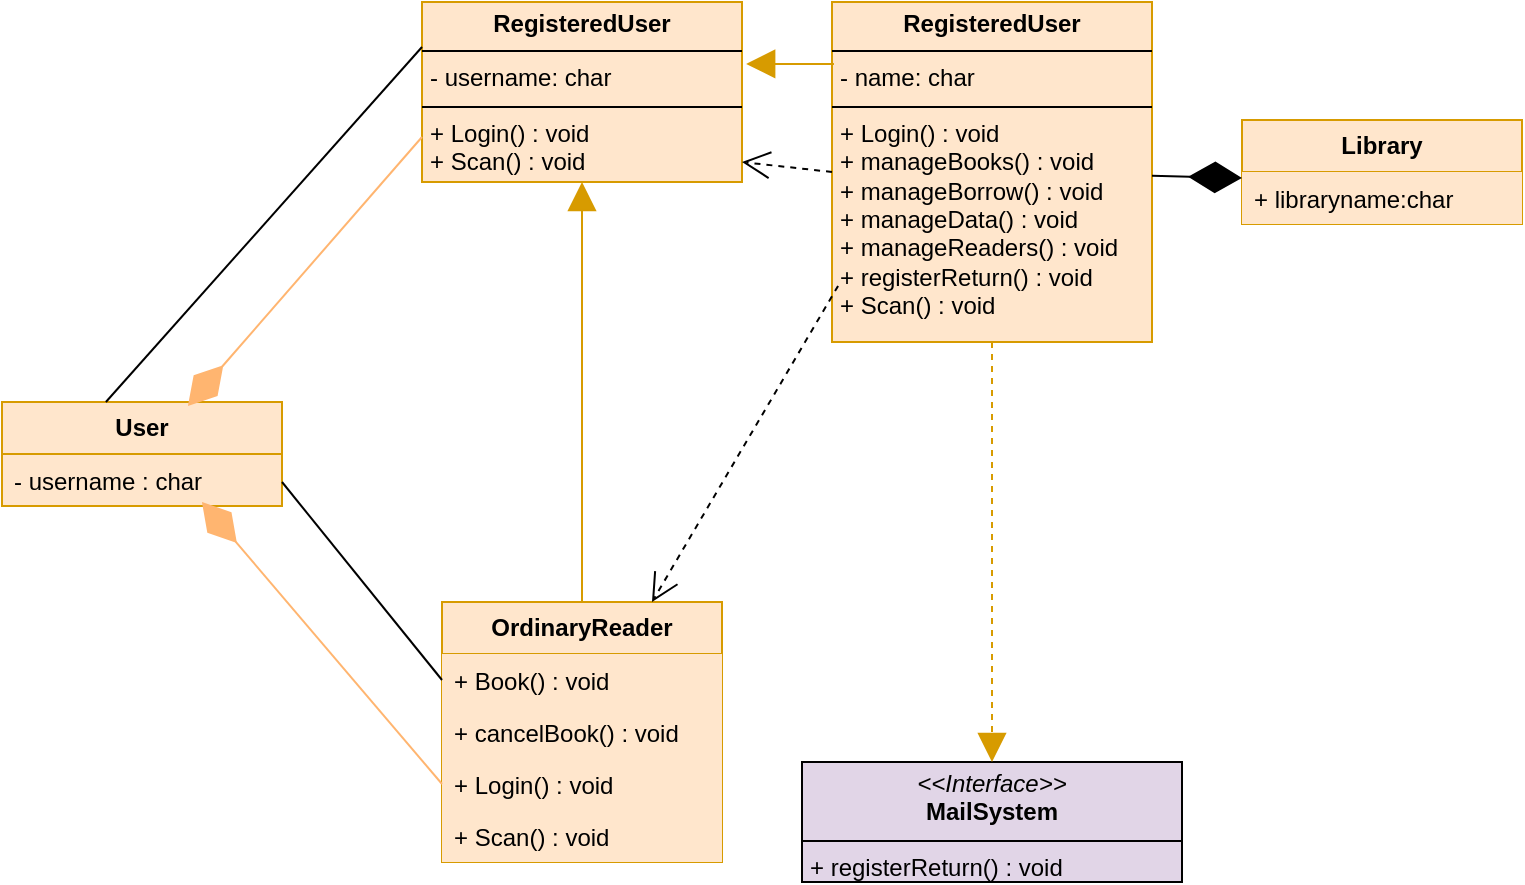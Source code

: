 <mxfile version="24.8.3">
  <diagram name="第 1 页" id="9vTPGA__Tk6t93Tee-z2">
    <mxGraphModel grid="1" page="1" gridSize="10" guides="1" tooltips="1" connect="1" arrows="1" fold="1" pageScale="1" pageWidth="827" pageHeight="1169" math="0" shadow="0">
      <root>
        <mxCell id="0" />
        <mxCell id="1" parent="0" />
        <mxCell id="jR-tLxRt6VItUbYJi-NV-1" value="&lt;b&gt;User&lt;/b&gt;" style="swimlane;fontStyle=0;childLayout=stackLayout;horizontal=1;startSize=26;fillColor=#ffe6cc;horizontalStack=0;resizeParent=1;resizeParentMax=0;resizeLast=0;collapsible=1;marginBottom=0;whiteSpace=wrap;html=1;strokeColor=#d79b00;" vertex="1" parent="1">
          <mxGeometry x="30" y="290" width="140" height="52" as="geometry" />
        </mxCell>
        <mxCell id="jR-tLxRt6VItUbYJi-NV-2" value="- username : char" style="text;strokeColor=#d79b00;fillColor=#ffe6cc;align=left;verticalAlign=top;spacingLeft=4;spacingRight=4;overflow=hidden;rotatable=0;points=[[0,0.5],[1,0.5]];portConstraint=eastwest;whiteSpace=wrap;html=1;" vertex="1" parent="jR-tLxRt6VItUbYJi-NV-1">
          <mxGeometry y="26" width="140" height="26" as="geometry" />
        </mxCell>
        <mxCell id="jR-tLxRt6VItUbYJi-NV-5" value="&lt;p style=&quot;margin:0px;margin-top:4px;text-align:center;&quot;&gt;&lt;b&gt;RegisteredUser&lt;/b&gt;&lt;/p&gt;&lt;hr size=&quot;1&quot; style=&quot;border-style:solid;&quot;&gt;&lt;p style=&quot;margin:0px;margin-left:4px;&quot;&gt;- username: char&lt;/p&gt;&lt;hr size=&quot;1&quot; style=&quot;border-style:solid;&quot;&gt;&lt;p style=&quot;margin:0px;margin-left:4px;&quot;&gt;+ Login() : void&lt;/p&gt;&lt;p style=&quot;margin:0px;margin-left:4px;&quot;&gt;+ Scan() : void&lt;/p&gt;" style="verticalAlign=top;align=left;overflow=fill;html=1;whiteSpace=wrap;fillColor=#ffe6cc;strokeColor=#d79b00;" vertex="1" parent="1">
          <mxGeometry x="240" y="90" width="160" height="90" as="geometry" />
        </mxCell>
        <mxCell id="jR-tLxRt6VItUbYJi-NV-12" value="&lt;b&gt;Library&lt;/b&gt;" style="swimlane;fontStyle=0;childLayout=stackLayout;horizontal=1;startSize=26;fillColor=#ffe6cc;horizontalStack=0;resizeParent=1;resizeParentMax=0;resizeLast=0;collapsible=1;marginBottom=0;whiteSpace=wrap;html=1;strokeColor=#d79b00;" vertex="1" parent="1">
          <mxGeometry x="650" y="149" width="140" height="52" as="geometry" />
        </mxCell>
        <mxCell id="jR-tLxRt6VItUbYJi-NV-13" value="+ libraryname:char" style="text;strokeColor=none;fillColor=#ffe6cc;align=left;verticalAlign=top;spacingLeft=4;spacingRight=4;overflow=hidden;rotatable=0;points=[[0,0.5],[1,0.5]];portConstraint=eastwest;whiteSpace=wrap;html=1;" vertex="1" parent="jR-tLxRt6VItUbYJi-NV-12">
          <mxGeometry y="26" width="140" height="26" as="geometry" />
        </mxCell>
        <mxCell id="jR-tLxRt6VItUbYJi-NV-16" value="&lt;b&gt;OrdinaryReader&lt;/b&gt;" style="swimlane;fontStyle=0;childLayout=stackLayout;horizontal=1;startSize=26;fillColor=#ffe6cc;horizontalStack=0;resizeParent=1;resizeParentMax=0;resizeLast=0;collapsible=1;marginBottom=0;whiteSpace=wrap;html=1;strokeColor=#d79b00;" vertex="1" parent="1">
          <mxGeometry x="250" y="390" width="140" height="130" as="geometry" />
        </mxCell>
        <mxCell id="jR-tLxRt6VItUbYJi-NV-17" value="+ Book() : void" style="text;strokeColor=none;fillColor=#ffe6cc;align=left;verticalAlign=top;spacingLeft=4;spacingRight=4;overflow=hidden;rotatable=0;points=[[0,0.5],[1,0.5]];portConstraint=eastwest;whiteSpace=wrap;html=1;" vertex="1" parent="jR-tLxRt6VItUbYJi-NV-16">
          <mxGeometry y="26" width="140" height="26" as="geometry" />
        </mxCell>
        <mxCell id="jR-tLxRt6VItUbYJi-NV-18" value="+ cancelBook() : void" style="text;strokeColor=none;fillColor=#ffe6cc;align=left;verticalAlign=top;spacingLeft=4;spacingRight=4;overflow=hidden;rotatable=0;points=[[0,0.5],[1,0.5]];portConstraint=eastwest;whiteSpace=wrap;html=1;" vertex="1" parent="jR-tLxRt6VItUbYJi-NV-16">
          <mxGeometry y="52" width="140" height="26" as="geometry" />
        </mxCell>
        <mxCell id="jR-tLxRt6VItUbYJi-NV-19" value="+ Login() : void" style="text;strokeColor=none;fillColor=#ffe6cc;align=left;verticalAlign=top;spacingLeft=4;spacingRight=4;overflow=hidden;rotatable=0;points=[[0,0.5],[1,0.5]];portConstraint=eastwest;whiteSpace=wrap;html=1;" vertex="1" parent="jR-tLxRt6VItUbYJi-NV-16">
          <mxGeometry y="78" width="140" height="26" as="geometry" />
        </mxCell>
        <mxCell id="jR-tLxRt6VItUbYJi-NV-33" value="+ Scan() : void" style="text;strokeColor=none;fillColor=#ffe6cc;align=left;verticalAlign=top;spacingLeft=4;spacingRight=4;overflow=hidden;rotatable=0;points=[[0,0.5],[1,0.5]];portConstraint=eastwest;whiteSpace=wrap;html=1;" vertex="1" parent="jR-tLxRt6VItUbYJi-NV-16">
          <mxGeometry y="104" width="140" height="26" as="geometry" />
        </mxCell>
        <mxCell id="jR-tLxRt6VItUbYJi-NV-20" value="&lt;p style=&quot;margin:0px;margin-top:4px;text-align:center;&quot;&gt;&lt;b&gt;RegisteredUser&lt;/b&gt;&lt;/p&gt;&lt;hr size=&quot;1&quot; style=&quot;border-style:solid;&quot;&gt;&lt;p style=&quot;margin:0px;margin-left:4px;&quot;&gt;- name: char&lt;/p&gt;&lt;hr size=&quot;1&quot; style=&quot;border-style:solid;&quot;&gt;&lt;p style=&quot;margin:0px;margin-left:4px;&quot;&gt;+ Login() : void&lt;/p&gt;&lt;p style=&quot;margin:0px;margin-left:4px;&quot;&gt;+ manageBooks() : void&lt;/p&gt;&lt;p style=&quot;margin:0px;margin-left:4px;&quot;&gt;+&amp;nbsp;&lt;span style=&quot;background-color: initial;&quot;&gt;manageBorrow() : void&lt;/span&gt;&lt;/p&gt;&lt;p style=&quot;margin:0px;margin-left:4px;&quot;&gt;&lt;span style=&quot;background-color: initial;&quot;&gt;+&amp;nbsp;&lt;/span&gt;manageData() : void&lt;span style=&quot;background-color: initial;&quot;&gt;&lt;br&gt;&lt;/span&gt;&lt;/p&gt;&lt;p style=&quot;margin:0px;margin-left:4px;&quot;&gt;+&amp;nbsp;&lt;span style=&quot;background-color: initial;&quot;&gt;manageReaders() : void&lt;/span&gt;&lt;br&gt;&lt;/p&gt;&lt;p style=&quot;margin:0px;margin-left:4px;&quot;&gt;&lt;span style=&quot;background-color: initial;&quot;&gt;+ registerReturn() : void&lt;/span&gt;&lt;/p&gt;&lt;p style=&quot;margin:0px;margin-left:4px;&quot;&gt;+ Scan() : void&lt;/p&gt;" style="verticalAlign=top;align=left;overflow=fill;html=1;whiteSpace=wrap;fillColor=#ffe6cc;strokeColor=#d79b00;" vertex="1" parent="1">
          <mxGeometry x="445" y="90" width="160" height="170" as="geometry" />
        </mxCell>
        <mxCell id="jR-tLxRt6VItUbYJi-NV-23" value="&lt;p style=&quot;margin:0px;margin-top:4px;text-align:center;&quot;&gt;&lt;i&gt;&amp;lt;&amp;lt;Interface&amp;gt;&amp;gt;&lt;/i&gt;&lt;br&gt;&lt;b&gt;MailSystem&lt;/b&gt;&lt;/p&gt;&lt;hr size=&quot;1&quot; style=&quot;border-style:solid;&quot;&gt;&lt;p style=&quot;margin:0px;margin-left:4px;&quot;&gt;+ registerReturn() : void&lt;br&gt;&lt;/p&gt;&lt;hr size=&quot;1&quot; style=&quot;border-style:solid;&quot;&gt;&lt;p style=&quot;margin:0px;margin-left:4px;&quot;&gt;&lt;br&gt;&lt;/p&gt;" style="verticalAlign=top;align=left;overflow=fill;html=1;whiteSpace=wrap;fillColor=#e1d5e7;strokeColor=default;" vertex="1" parent="1">
          <mxGeometry x="430" y="470" width="190" height="60" as="geometry" />
        </mxCell>
        <mxCell id="jR-tLxRt6VItUbYJi-NV-24" value="" style="endArrow=none;endFill=0;endSize=12;html=1;rounded=0;entryX=0;entryY=0.5;entryDx=0;entryDy=0;" edge="1" parent="1" target="jR-tLxRt6VItUbYJi-NV-17">
          <mxGeometry width="160" relative="1" as="geometry">
            <mxPoint x="170" y="330" as="sourcePoint" />
            <mxPoint x="330" y="330" as="targetPoint" />
          </mxGeometry>
        </mxCell>
        <mxCell id="jR-tLxRt6VItUbYJi-NV-25" value="" style="endArrow=none;endFill=0;endSize=12;html=1;rounded=0;entryX=0;entryY=0.25;entryDx=0;entryDy=0;exitX=0.371;exitY=0;exitDx=0;exitDy=0;exitPerimeter=0;" edge="1" parent="1" source="jR-tLxRt6VItUbYJi-NV-1" target="jR-tLxRt6VItUbYJi-NV-5">
          <mxGeometry width="160" relative="1" as="geometry">
            <mxPoint x="180" y="340" as="sourcePoint" />
            <mxPoint x="260" y="439" as="targetPoint" />
          </mxGeometry>
        </mxCell>
        <mxCell id="jR-tLxRt6VItUbYJi-NV-28" value="" style="endArrow=diamondThin;endFill=1;endSize=24;html=1;rounded=0;strokeColor=#FFB570;entryX=0.664;entryY=0.038;entryDx=0;entryDy=0;entryPerimeter=0;exitX=0;exitY=0.75;exitDx=0;exitDy=0;" edge="1" parent="1" source="jR-tLxRt6VItUbYJi-NV-5" target="jR-tLxRt6VItUbYJi-NV-1">
          <mxGeometry width="160" relative="1" as="geometry">
            <mxPoint x="330" y="380" as="sourcePoint" />
            <mxPoint x="490" y="380" as="targetPoint" />
          </mxGeometry>
        </mxCell>
        <mxCell id="jR-tLxRt6VItUbYJi-NV-29" value="" style="endArrow=diamondThin;endFill=1;endSize=24;html=1;rounded=0;strokeColor=#FFB570;exitX=0;exitY=0.5;exitDx=0;exitDy=0;entryX=0.714;entryY=0.923;entryDx=0;entryDy=0;entryPerimeter=0;" edge="1" parent="1" source="jR-tLxRt6VItUbYJi-NV-19" target="jR-tLxRt6VItUbYJi-NV-2">
          <mxGeometry width="160" relative="1" as="geometry">
            <mxPoint x="250" y="168" as="sourcePoint" />
            <mxPoint x="130" y="350" as="targetPoint" />
          </mxGeometry>
        </mxCell>
        <mxCell id="jR-tLxRt6VItUbYJi-NV-36" value="" style="endArrow=block;endFill=1;endSize=12;html=1;rounded=0;exitX=0.5;exitY=0;exitDx=0;exitDy=0;entryX=0.5;entryY=1;entryDx=0;entryDy=0;fillColor=#ffe6cc;strokeColor=#d79b00;" edge="1" parent="1" source="jR-tLxRt6VItUbYJi-NV-16" target="jR-tLxRt6VItUbYJi-NV-5">
          <mxGeometry width="160" relative="1" as="geometry">
            <mxPoint x="330" y="380" as="sourcePoint" />
            <mxPoint x="490" y="380" as="targetPoint" />
          </mxGeometry>
        </mxCell>
        <mxCell id="jR-tLxRt6VItUbYJi-NV-37" value="" style="endArrow=open;endFill=1;endSize=12;html=1;rounded=0;exitX=0.019;exitY=0.835;exitDx=0;exitDy=0;exitPerimeter=0;entryX=0.75;entryY=0;entryDx=0;entryDy=0;dashed=1;" edge="1" parent="1" source="jR-tLxRt6VItUbYJi-NV-20" target="jR-tLxRt6VItUbYJi-NV-16">
          <mxGeometry width="160" relative="1" as="geometry">
            <mxPoint x="330" y="380" as="sourcePoint" />
            <mxPoint x="490" y="380" as="targetPoint" />
          </mxGeometry>
        </mxCell>
        <mxCell id="jR-tLxRt6VItUbYJi-NV-38" value="" style="endArrow=open;endFill=1;endSize=12;html=1;rounded=0;exitX=0;exitY=0.5;exitDx=0;exitDy=0;dashed=1;" edge="1" parent="1" source="jR-tLxRt6VItUbYJi-NV-20">
          <mxGeometry width="160" relative="1" as="geometry">
            <mxPoint x="458" y="242" as="sourcePoint" />
            <mxPoint x="400" y="170" as="targetPoint" />
          </mxGeometry>
        </mxCell>
        <mxCell id="jR-tLxRt6VItUbYJi-NV-39" value="" style="endArrow=block;endFill=1;endSize=12;html=1;rounded=0;exitX=0.006;exitY=0.182;exitDx=0;exitDy=0;entryX=1.013;entryY=0.344;entryDx=0;entryDy=0;fillColor=#ffe6cc;strokeColor=#d79b00;exitPerimeter=0;entryPerimeter=0;" edge="1" parent="1" source="jR-tLxRt6VItUbYJi-NV-20" target="jR-tLxRt6VItUbYJi-NV-5">
          <mxGeometry width="160" relative="1" as="geometry">
            <mxPoint x="330" y="400" as="sourcePoint" />
            <mxPoint x="330" y="190" as="targetPoint" />
          </mxGeometry>
        </mxCell>
        <mxCell id="jR-tLxRt6VItUbYJi-NV-40" value="" style="endArrow=block;endFill=1;endSize=12;html=1;rounded=0;exitX=0.5;exitY=1;exitDx=0;exitDy=0;entryX=0.5;entryY=0;entryDx=0;entryDy=0;fillColor=#ffe6cc;strokeColor=#d79b00;dashed=1;" edge="1" parent="1" source="jR-tLxRt6VItUbYJi-NV-20" target="jR-tLxRt6VItUbYJi-NV-23">
          <mxGeometry width="160" relative="1" as="geometry">
            <mxPoint x="456" y="131" as="sourcePoint" />
            <mxPoint x="412" y="131" as="targetPoint" />
          </mxGeometry>
        </mxCell>
        <mxCell id="jR-tLxRt6VItUbYJi-NV-41" value="" style="endArrow=diamondThin;endFill=1;endSize=24;html=1;rounded=0;strokeColor=#000000;entryX=0;entryY=0.115;entryDx=0;entryDy=0;entryPerimeter=0;" edge="1" parent="1" source="jR-tLxRt6VItUbYJi-NV-20" target="jR-tLxRt6VItUbYJi-NV-13">
          <mxGeometry width="160" relative="1" as="geometry">
            <mxPoint x="260" y="491" as="sourcePoint" />
            <mxPoint x="140" y="360" as="targetPoint" />
          </mxGeometry>
        </mxCell>
      </root>
    </mxGraphModel>
  </diagram>
</mxfile>
